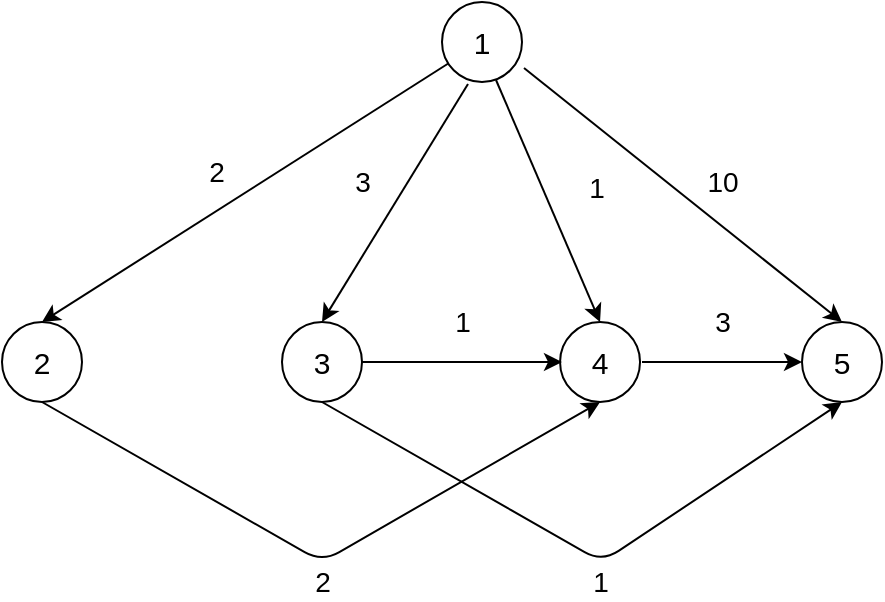 <mxfile version="14.4.8" type="github">
  <diagram id="mx3B1GDzB-MR2W1VC4zE" name="Page-1">
    <mxGraphModel dx="1363" dy="633" grid="1" gridSize="10" guides="1" tooltips="1" connect="1" arrows="1" fold="1" page="1" pageScale="1" pageWidth="827" pageHeight="1169" math="0" shadow="0">
      <root>
        <mxCell id="0" />
        <mxCell id="1" parent="0" />
        <mxCell id="ej4aMwP51FxoH4-8wQIa-1" value="&lt;font style=&quot;font-size: 15px&quot;&gt;1&lt;/font&gt;" style="ellipse;whiteSpace=wrap;html=1;aspect=fixed;" vertex="1" parent="1">
          <mxGeometry x="380" y="240" width="40" height="40" as="geometry" />
        </mxCell>
        <mxCell id="ej4aMwP51FxoH4-8wQIa-2" value="&lt;font style=&quot;font-size: 15px&quot;&gt;4&lt;/font&gt;" style="ellipse;whiteSpace=wrap;html=1;aspect=fixed;" vertex="1" parent="1">
          <mxGeometry x="439.02" y="400" width="40" height="40" as="geometry" />
        </mxCell>
        <mxCell id="ej4aMwP51FxoH4-8wQIa-3" value="&lt;font style=&quot;font-size: 15px&quot;&gt;2&lt;/font&gt;" style="ellipse;whiteSpace=wrap;html=1;aspect=fixed;" vertex="1" parent="1">
          <mxGeometry x="160" y="400" width="40" height="40" as="geometry" />
        </mxCell>
        <mxCell id="ej4aMwP51FxoH4-8wQIa-4" value="&lt;font style=&quot;font-size: 15px&quot;&gt;3&lt;/font&gt;" style="ellipse;whiteSpace=wrap;html=1;aspect=fixed;" vertex="1" parent="1">
          <mxGeometry x="300" y="400" width="40" height="40" as="geometry" />
        </mxCell>
        <mxCell id="ej4aMwP51FxoH4-8wQIa-5" value="&lt;font style=&quot;font-size: 15px&quot;&gt;5&lt;/font&gt;" style="ellipse;whiteSpace=wrap;html=1;aspect=fixed;" vertex="1" parent="1">
          <mxGeometry x="560" y="400" width="40" height="40" as="geometry" />
        </mxCell>
        <mxCell id="ej4aMwP51FxoH4-8wQIa-7" value="" style="endArrow=classic;html=1;entryX=0.5;entryY=0;entryDx=0;entryDy=0;exitX=0.675;exitY=0.975;exitDx=0;exitDy=0;exitPerimeter=0;" edge="1" parent="1" source="ej4aMwP51FxoH4-8wQIa-1" target="ej4aMwP51FxoH4-8wQIa-2">
          <mxGeometry width="50" height="50" relative="1" as="geometry">
            <mxPoint x="330" y="290" as="sourcePoint" />
            <mxPoint x="570" y="380" as="targetPoint" />
            <Array as="points" />
          </mxGeometry>
        </mxCell>
        <mxCell id="ej4aMwP51FxoH4-8wQIa-8" value="1" style="edgeLabel;html=1;align=center;verticalAlign=middle;resizable=0;points=[];fontSize=14;" vertex="1" connectable="0" parent="ej4aMwP51FxoH4-8wQIa-7">
          <mxGeometry x="-0.22" relative="1" as="geometry">
            <mxPoint x="29.46" y="6.19" as="offset" />
          </mxGeometry>
        </mxCell>
        <mxCell id="ej4aMwP51FxoH4-8wQIa-10" value="" style="endArrow=classic;html=1;fontSize=14;entryX=0.5;entryY=0;entryDx=0;entryDy=0;exitX=0.325;exitY=1.025;exitDx=0;exitDy=0;exitPerimeter=0;" edge="1" parent="1" source="ej4aMwP51FxoH4-8wQIa-1" target="ej4aMwP51FxoH4-8wQIa-4">
          <mxGeometry width="50" height="50" relative="1" as="geometry">
            <mxPoint x="380" y="310" as="sourcePoint" />
            <mxPoint x="318" y="400" as="targetPoint" />
          </mxGeometry>
        </mxCell>
        <mxCell id="ej4aMwP51FxoH4-8wQIa-11" value="3" style="text;html=1;align=center;verticalAlign=middle;resizable=0;points=[];autosize=1;fontSize=14;" vertex="1" parent="1">
          <mxGeometry x="330" y="320" width="20" height="20" as="geometry" />
        </mxCell>
        <mxCell id="ej4aMwP51FxoH4-8wQIa-13" value="" style="endArrow=classic;html=1;fontSize=14;entryX=0.5;entryY=0;entryDx=0;entryDy=0;" edge="1" parent="1" source="ej4aMwP51FxoH4-8wQIa-1" target="ej4aMwP51FxoH4-8wQIa-3">
          <mxGeometry width="50" height="50" relative="1" as="geometry">
            <mxPoint x="520" y="430" as="sourcePoint" />
            <mxPoint x="570" y="380" as="targetPoint" />
          </mxGeometry>
        </mxCell>
        <mxCell id="ej4aMwP51FxoH4-8wQIa-15" value="2" style="edgeLabel;html=1;align=center;verticalAlign=middle;resizable=0;points=[];fontSize=14;" vertex="1" connectable="0" parent="ej4aMwP51FxoH4-8wQIa-13">
          <mxGeometry x="-0.167" y="-1" relative="1" as="geometry">
            <mxPoint x="-30.89" y="0.65" as="offset" />
          </mxGeometry>
        </mxCell>
        <mxCell id="ej4aMwP51FxoH4-8wQIa-17" value="" style="endArrow=classic;html=1;fontSize=14;entryX=0.5;entryY=0;entryDx=0;entryDy=0;exitX=1.025;exitY=0.825;exitDx=0;exitDy=0;exitPerimeter=0;" edge="1" parent="1" source="ej4aMwP51FxoH4-8wQIa-1" target="ej4aMwP51FxoH4-8wQIa-5">
          <mxGeometry width="50" height="50" relative="1" as="geometry">
            <mxPoint x="440" y="450" as="sourcePoint" />
            <mxPoint x="490" y="400" as="targetPoint" />
          </mxGeometry>
        </mxCell>
        <mxCell id="ej4aMwP51FxoH4-8wQIa-18" value="10" style="edgeLabel;html=1;align=center;verticalAlign=middle;resizable=0;points=[];fontSize=14;" vertex="1" connectable="0" parent="ej4aMwP51FxoH4-8wQIa-17">
          <mxGeometry x="-0.133" relative="1" as="geometry">
            <mxPoint x="30.24" y="2.08" as="offset" />
          </mxGeometry>
        </mxCell>
        <mxCell id="ej4aMwP51FxoH4-8wQIa-19" value="" style="endArrow=classic;html=1;fontSize=14;exitX=0.5;exitY=1;exitDx=0;exitDy=0;entryX=0.5;entryY=1;entryDx=0;entryDy=0;" edge="1" parent="1" source="ej4aMwP51FxoH4-8wQIa-3" target="ej4aMwP51FxoH4-8wQIa-2">
          <mxGeometry width="50" height="50" relative="1" as="geometry">
            <mxPoint x="450" y="460" as="sourcePoint" />
            <mxPoint x="500" y="410" as="targetPoint" />
            <Array as="points">
              <mxPoint x="320" y="520" />
            </Array>
          </mxGeometry>
        </mxCell>
        <mxCell id="ej4aMwP51FxoH4-8wQIa-20" value="2" style="edgeLabel;html=1;align=center;verticalAlign=middle;resizable=0;points=[];fontSize=14;" vertex="1" connectable="0" parent="ej4aMwP51FxoH4-8wQIa-19">
          <mxGeometry x="-0.098" y="2" relative="1" as="geometry">
            <mxPoint x="13.11" y="19.8" as="offset" />
          </mxGeometry>
        </mxCell>
        <mxCell id="ej4aMwP51FxoH4-8wQIa-21" value="" style="endArrow=classic;html=1;fontSize=14;exitX=1;exitY=0.5;exitDx=0;exitDy=0;" edge="1" parent="1" source="ej4aMwP51FxoH4-8wQIa-4">
          <mxGeometry width="50" height="50" relative="1" as="geometry">
            <mxPoint x="460" y="470" as="sourcePoint" />
            <mxPoint x="440" y="420" as="targetPoint" />
          </mxGeometry>
        </mxCell>
        <mxCell id="ej4aMwP51FxoH4-8wQIa-22" value="1" style="edgeLabel;html=1;align=center;verticalAlign=middle;resizable=0;points=[];fontSize=14;" vertex="1" connectable="0" parent="ej4aMwP51FxoH4-8wQIa-21">
          <mxGeometry x="-0.22" y="-2" relative="1" as="geometry">
            <mxPoint x="11" y="-22" as="offset" />
          </mxGeometry>
        </mxCell>
        <mxCell id="ej4aMwP51FxoH4-8wQIa-23" value="" style="endArrow=classic;html=1;fontSize=14;exitX=0.5;exitY=1;exitDx=0;exitDy=0;entryX=0.5;entryY=1;entryDx=0;entryDy=0;" edge="1" parent="1" source="ej4aMwP51FxoH4-8wQIa-4" target="ej4aMwP51FxoH4-8wQIa-5">
          <mxGeometry width="50" height="50" relative="1" as="geometry">
            <mxPoint x="470" y="480" as="sourcePoint" />
            <mxPoint x="520" y="430" as="targetPoint" />
            <Array as="points">
              <mxPoint x="460" y="520" />
            </Array>
          </mxGeometry>
        </mxCell>
        <mxCell id="ej4aMwP51FxoH4-8wQIa-24" value="1" style="edgeLabel;html=1;align=center;verticalAlign=middle;resizable=0;points=[];fontSize=14;" vertex="1" connectable="0" parent="ej4aMwP51FxoH4-8wQIa-23">
          <mxGeometry x="-0.082" y="-2" relative="1" as="geometry">
            <mxPoint x="18.46" y="18.8" as="offset" />
          </mxGeometry>
        </mxCell>
        <mxCell id="ej4aMwP51FxoH4-8wQIa-25" value="" style="endArrow=classic;html=1;fontSize=14;entryX=0;entryY=0.5;entryDx=0;entryDy=0;" edge="1" parent="1" target="ej4aMwP51FxoH4-8wQIa-5">
          <mxGeometry width="50" height="50" relative="1" as="geometry">
            <mxPoint x="480" y="420" as="sourcePoint" />
            <mxPoint x="530" y="440" as="targetPoint" />
          </mxGeometry>
        </mxCell>
        <mxCell id="ej4aMwP51FxoH4-8wQIa-26" value="3" style="edgeLabel;html=1;align=center;verticalAlign=middle;resizable=0;points=[];fontSize=14;" vertex="1" connectable="0" parent="ej4aMwP51FxoH4-8wQIa-25">
          <mxGeometry x="-0.5" y="-1" relative="1" as="geometry">
            <mxPoint x="20" y="-21" as="offset" />
          </mxGeometry>
        </mxCell>
      </root>
    </mxGraphModel>
  </diagram>
</mxfile>
